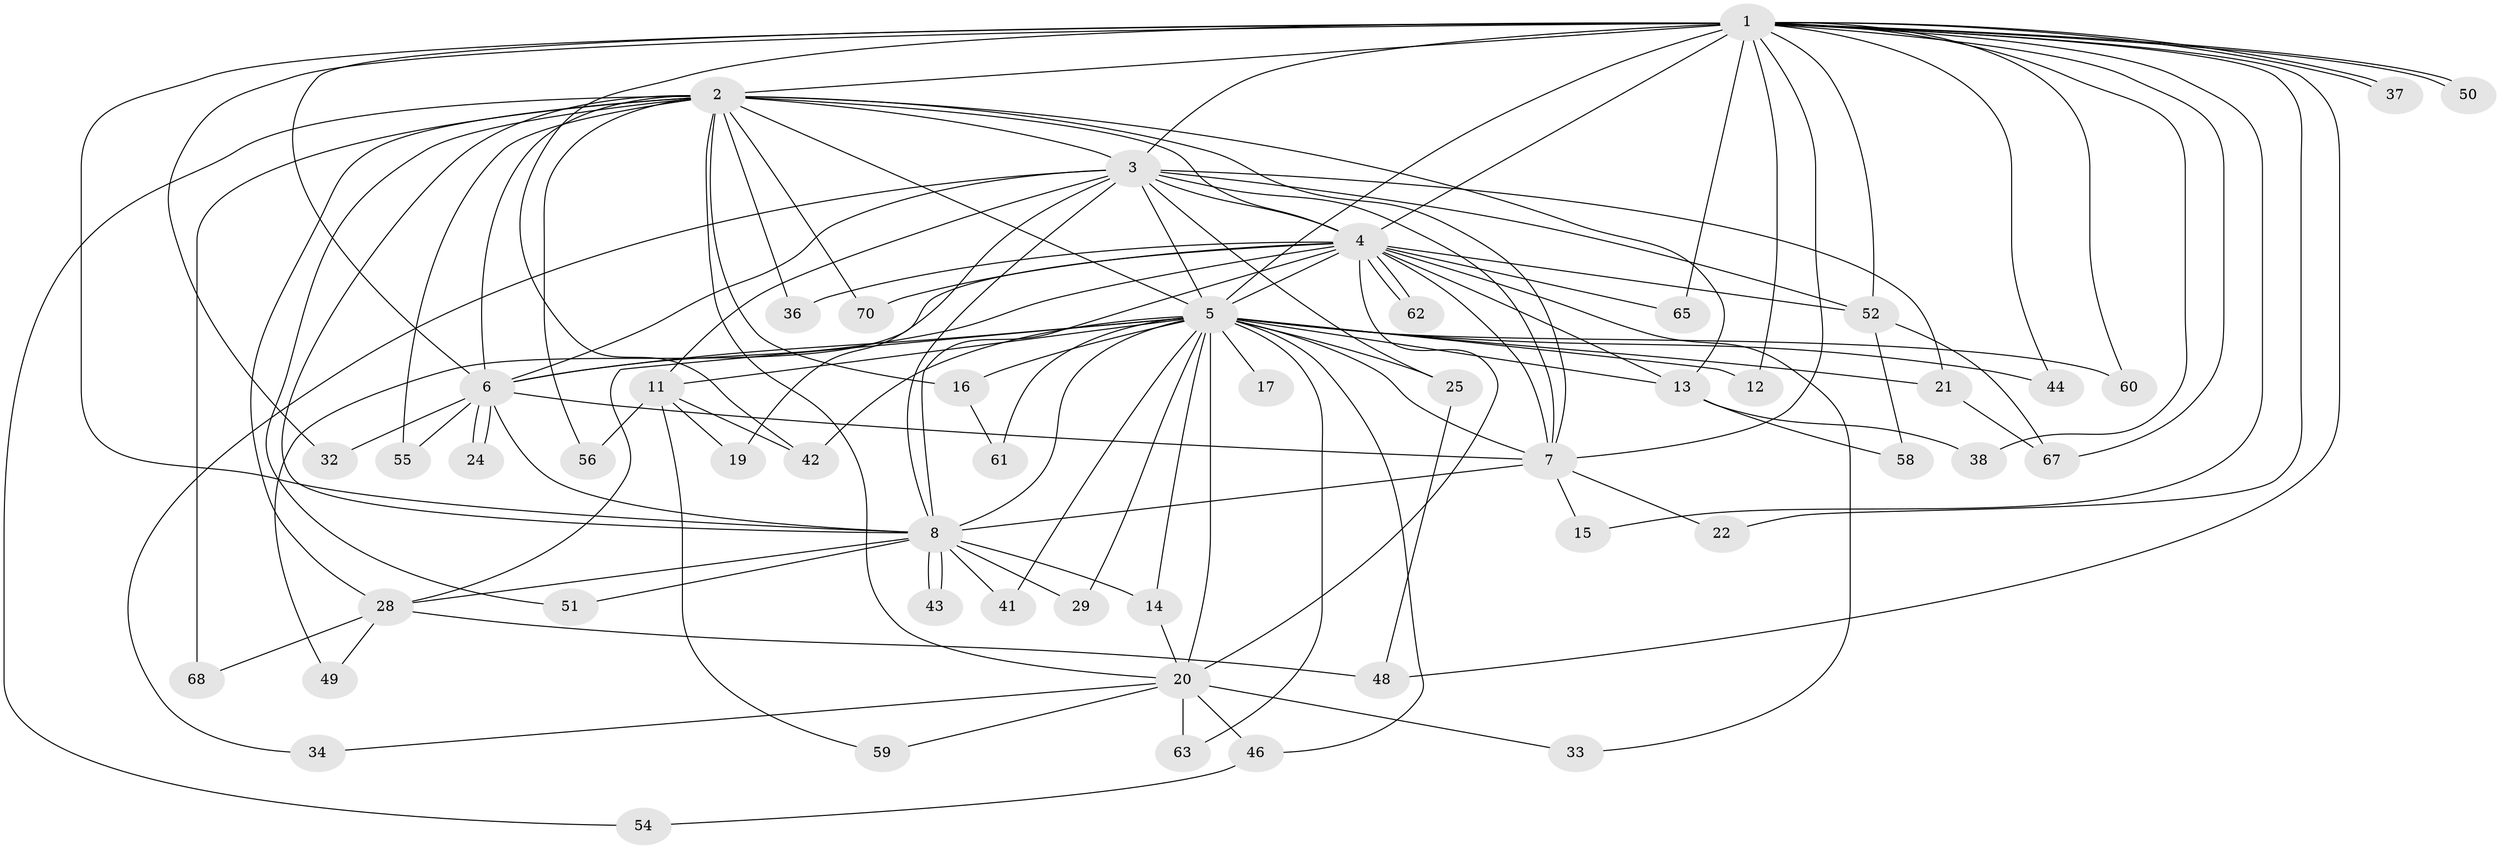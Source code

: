 // Generated by graph-tools (version 1.1) at 2025/23/03/03/25 07:23:37]
// undirected, 52 vertices, 123 edges
graph export_dot {
graph [start="1"]
  node [color=gray90,style=filled];
  1 [super="+26"];
  2 [super="+18"];
  3;
  4 [super="+9"];
  5 [super="+10"];
  6 [super="+27"];
  7 [super="+47"];
  8 [super="+40"];
  11 [super="+31"];
  12;
  13 [super="+39"];
  14 [super="+30"];
  15;
  16 [super="+23"];
  17;
  19;
  20 [super="+35"];
  21 [super="+69"];
  22;
  24;
  25 [super="+66"];
  28 [super="+64"];
  29;
  32;
  33;
  34;
  36;
  37;
  38;
  41 [super="+53"];
  42 [super="+45"];
  43;
  44;
  46;
  48;
  49;
  50;
  51;
  52 [super="+57"];
  54;
  55;
  56;
  58;
  59;
  60;
  61;
  62;
  63;
  65;
  67;
  68;
  70;
  1 -- 2;
  1 -- 3;
  1 -- 4 [weight=2];
  1 -- 5 [weight=2];
  1 -- 6 [weight=2];
  1 -- 7;
  1 -- 8 [weight=3];
  1 -- 12;
  1 -- 15;
  1 -- 22;
  1 -- 32;
  1 -- 37;
  1 -- 37;
  1 -- 38;
  1 -- 42;
  1 -- 44;
  1 -- 48;
  1 -- 50;
  1 -- 50;
  1 -- 52;
  1 -- 60;
  1 -- 65;
  1 -- 67;
  2 -- 3 [weight=2];
  2 -- 4 [weight=2];
  2 -- 5 [weight=2];
  2 -- 6;
  2 -- 7;
  2 -- 8;
  2 -- 13;
  2 -- 16 [weight=2];
  2 -- 20;
  2 -- 51;
  2 -- 54;
  2 -- 55;
  2 -- 56;
  2 -- 68;
  2 -- 70;
  2 -- 36;
  2 -- 28;
  3 -- 4 [weight=2];
  3 -- 5 [weight=2];
  3 -- 6;
  3 -- 7;
  3 -- 8;
  3 -- 11;
  3 -- 19;
  3 -- 21;
  3 -- 25;
  3 -- 34;
  3 -- 52;
  4 -- 5 [weight=4];
  4 -- 6 [weight=2];
  4 -- 7 [weight=2];
  4 -- 8 [weight=2];
  4 -- 13;
  4 -- 33;
  4 -- 36;
  4 -- 52;
  4 -- 62;
  4 -- 62;
  4 -- 65;
  4 -- 70;
  4 -- 49;
  4 -- 20;
  5 -- 6 [weight=2];
  5 -- 7 [weight=2];
  5 -- 8 [weight=2];
  5 -- 11 [weight=2];
  5 -- 12;
  5 -- 14;
  5 -- 16;
  5 -- 17 [weight=2];
  5 -- 21;
  5 -- 41 [weight=2];
  5 -- 42;
  5 -- 44;
  5 -- 46;
  5 -- 60;
  5 -- 61;
  5 -- 63;
  5 -- 20;
  5 -- 25;
  5 -- 28;
  5 -- 29;
  5 -- 13;
  6 -- 7;
  6 -- 8;
  6 -- 24;
  6 -- 24;
  6 -- 32;
  6 -- 55;
  7 -- 8 [weight=2];
  7 -- 15;
  7 -- 22;
  8 -- 14;
  8 -- 28;
  8 -- 29;
  8 -- 41;
  8 -- 43;
  8 -- 43;
  8 -- 51;
  11 -- 19;
  11 -- 56;
  11 -- 59;
  11 -- 42;
  13 -- 38;
  13 -- 58;
  14 -- 20;
  16 -- 61;
  20 -- 33;
  20 -- 34;
  20 -- 46;
  20 -- 63;
  20 -- 59;
  21 -- 67;
  25 -- 48;
  28 -- 48;
  28 -- 49;
  28 -- 68;
  46 -- 54;
  52 -- 58;
  52 -- 67;
}
